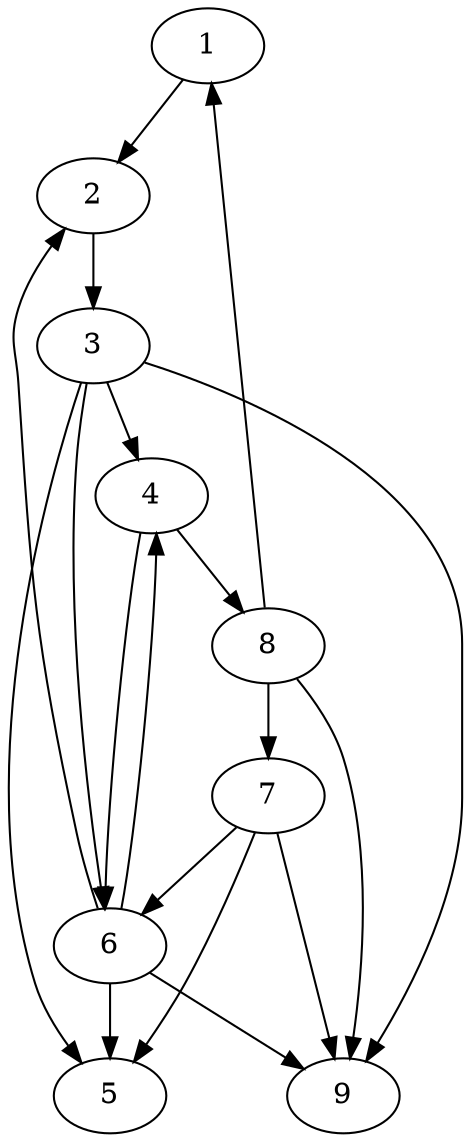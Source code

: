 digraph gamebook {


1->2
2->3
3->4

3->9

3->5

3->6
4->8

4->6
 6->4

6->5

6->2

6->9
7->5

7->6

7->9
8->9

8->7

8->1
 }
